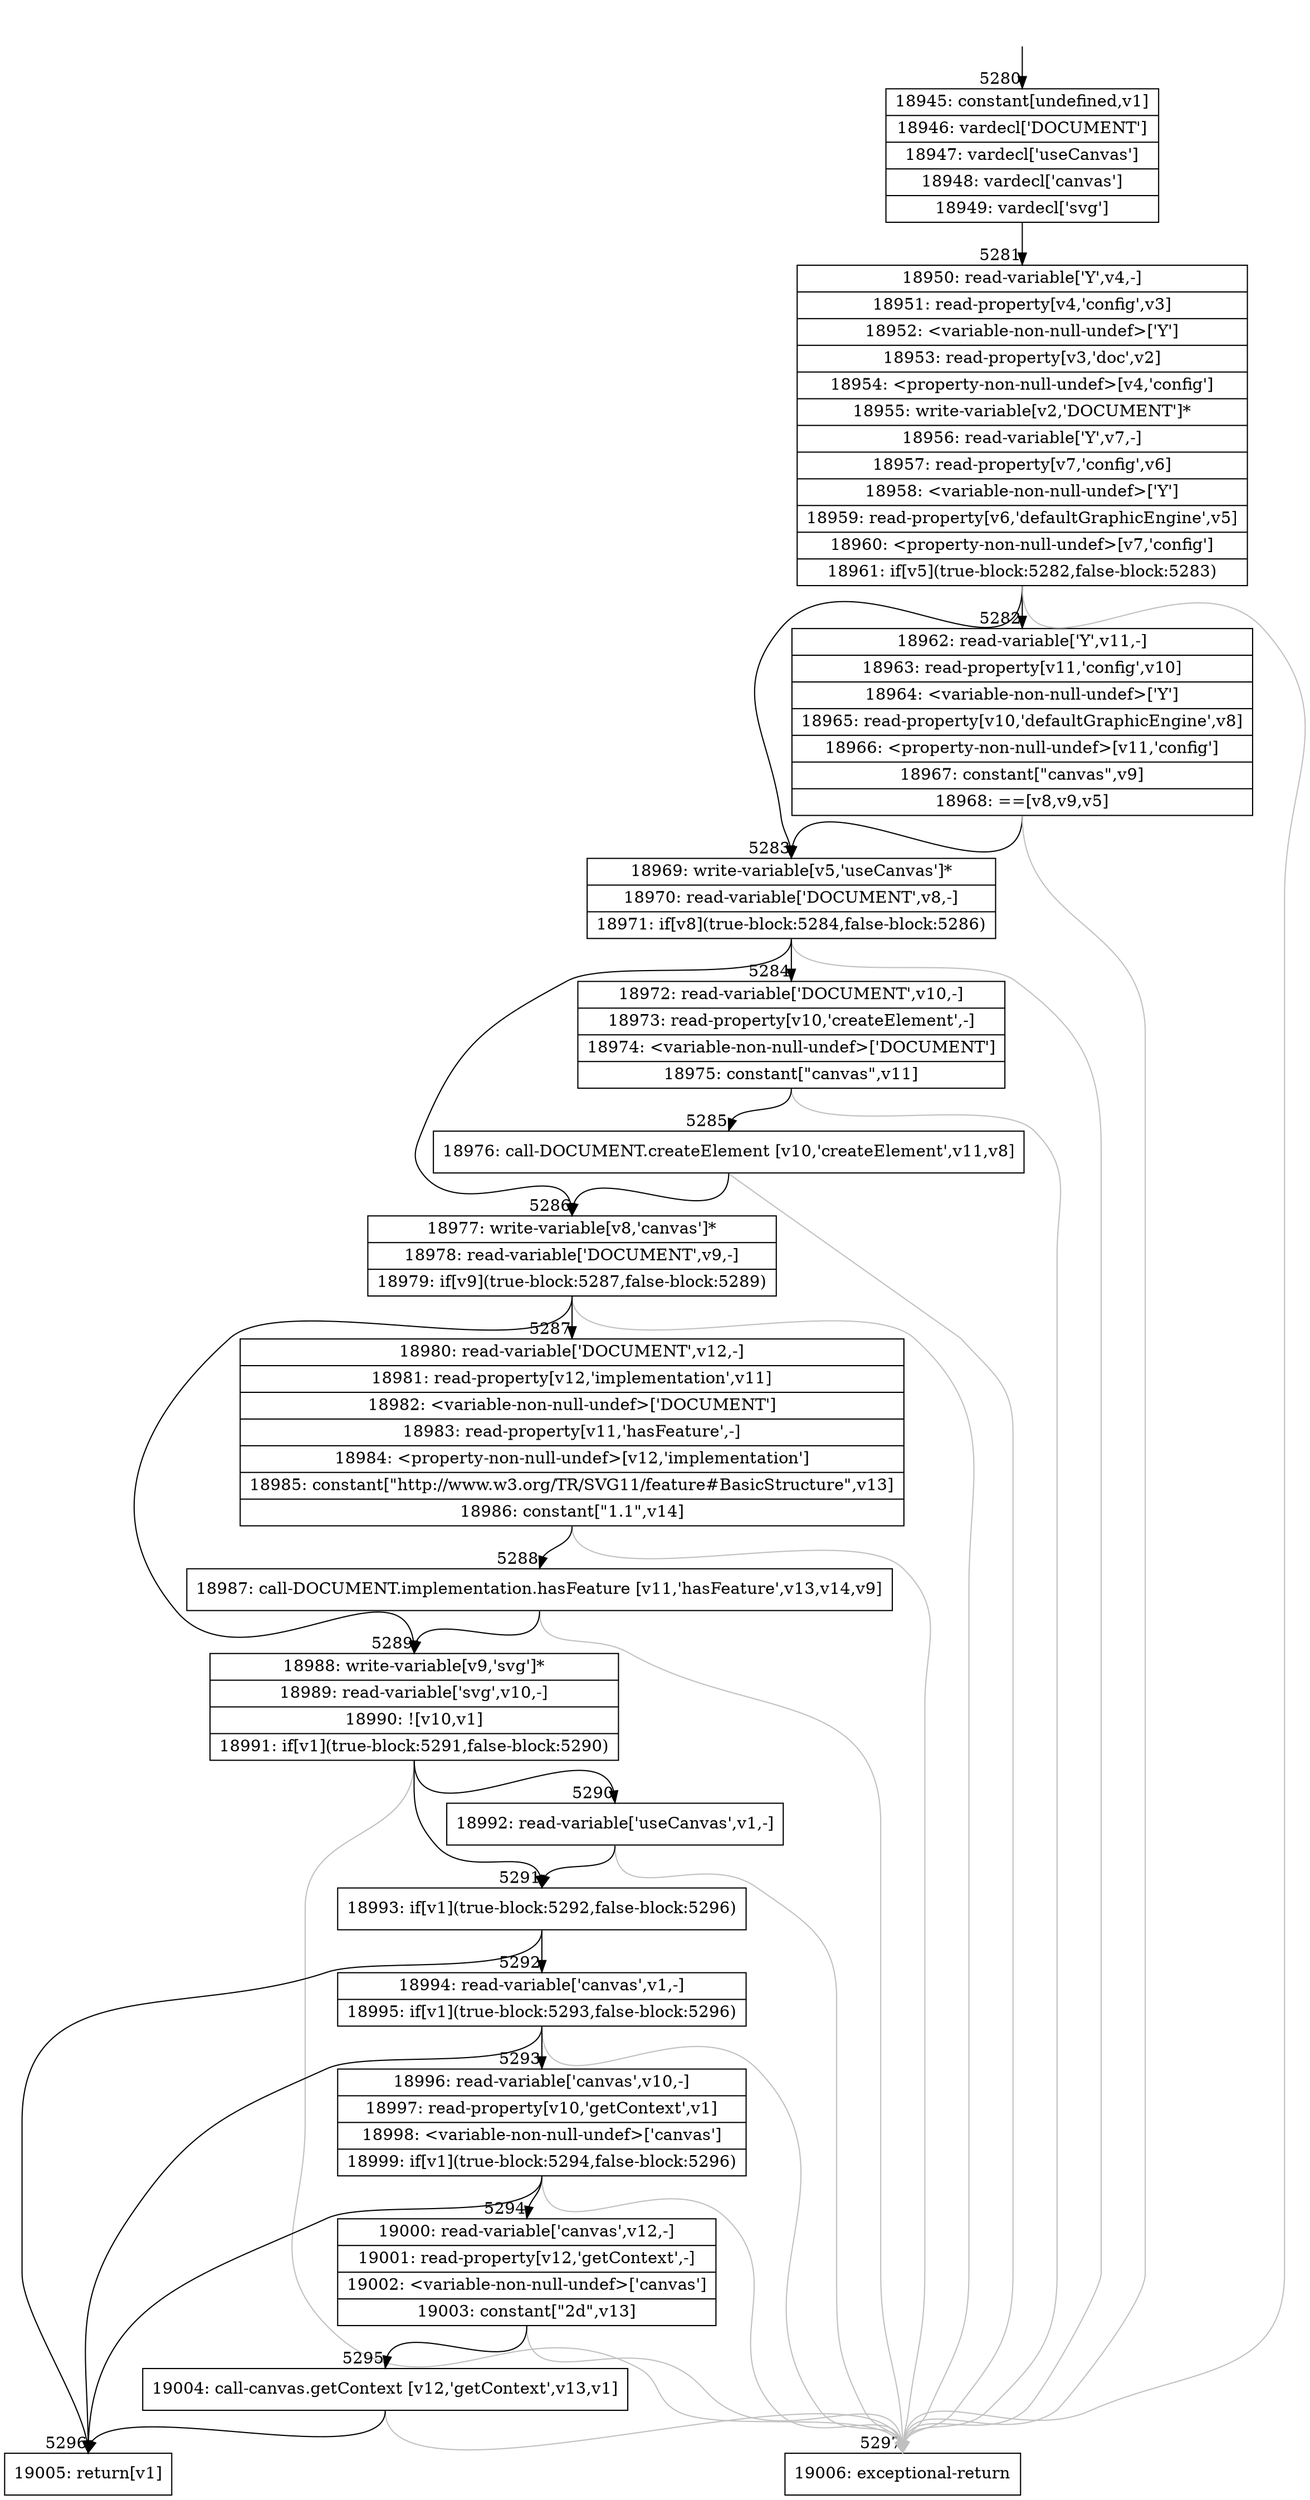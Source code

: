 digraph {
rankdir="TD"
BB_entry249[shape=none,label=""];
BB_entry249 -> BB5280 [tailport=s, headport=n, headlabel="    5280"]
BB5280 [shape=record label="{18945: constant[undefined,v1]|18946: vardecl['DOCUMENT']|18947: vardecl['useCanvas']|18948: vardecl['canvas']|18949: vardecl['svg']}" ] 
BB5280 -> BB5281 [tailport=s, headport=n, headlabel="      5281"]
BB5281 [shape=record label="{18950: read-variable['Y',v4,-]|18951: read-property[v4,'config',v3]|18952: \<variable-non-null-undef\>['Y']|18953: read-property[v3,'doc',v2]|18954: \<property-non-null-undef\>[v4,'config']|18955: write-variable[v2,'DOCUMENT']*|18956: read-variable['Y',v7,-]|18957: read-property[v7,'config',v6]|18958: \<variable-non-null-undef\>['Y']|18959: read-property[v6,'defaultGraphicEngine',v5]|18960: \<property-non-null-undef\>[v7,'config']|18961: if[v5](true-block:5282,false-block:5283)}" ] 
BB5281 -> BB5283 [tailport=s, headport=n, headlabel="      5283"]
BB5281 -> BB5282 [tailport=s, headport=n, headlabel="      5282"]
BB5281 -> BB5297 [tailport=s, headport=n, color=gray, headlabel="      5297"]
BB5282 [shape=record label="{18962: read-variable['Y',v11,-]|18963: read-property[v11,'config',v10]|18964: \<variable-non-null-undef\>['Y']|18965: read-property[v10,'defaultGraphicEngine',v8]|18966: \<property-non-null-undef\>[v11,'config']|18967: constant[\"canvas\",v9]|18968: ==[v8,v9,v5]}" ] 
BB5282 -> BB5283 [tailport=s, headport=n]
BB5282 -> BB5297 [tailport=s, headport=n, color=gray]
BB5283 [shape=record label="{18969: write-variable[v5,'useCanvas']*|18970: read-variable['DOCUMENT',v8,-]|18971: if[v8](true-block:5284,false-block:5286)}" ] 
BB5283 -> BB5286 [tailport=s, headport=n, headlabel="      5286"]
BB5283 -> BB5284 [tailport=s, headport=n, headlabel="      5284"]
BB5283 -> BB5297 [tailport=s, headport=n, color=gray]
BB5284 [shape=record label="{18972: read-variable['DOCUMENT',v10,-]|18973: read-property[v10,'createElement',-]|18974: \<variable-non-null-undef\>['DOCUMENT']|18975: constant[\"canvas\",v11]}" ] 
BB5284 -> BB5285 [tailport=s, headport=n, headlabel="      5285"]
BB5284 -> BB5297 [tailport=s, headport=n, color=gray]
BB5285 [shape=record label="{18976: call-DOCUMENT.createElement [v10,'createElement',v11,v8]}" ] 
BB5285 -> BB5286 [tailport=s, headport=n]
BB5285 -> BB5297 [tailport=s, headport=n, color=gray]
BB5286 [shape=record label="{18977: write-variable[v8,'canvas']*|18978: read-variable['DOCUMENT',v9,-]|18979: if[v9](true-block:5287,false-block:5289)}" ] 
BB5286 -> BB5289 [tailport=s, headport=n, headlabel="      5289"]
BB5286 -> BB5287 [tailport=s, headport=n, headlabel="      5287"]
BB5286 -> BB5297 [tailport=s, headport=n, color=gray]
BB5287 [shape=record label="{18980: read-variable['DOCUMENT',v12,-]|18981: read-property[v12,'implementation',v11]|18982: \<variable-non-null-undef\>['DOCUMENT']|18983: read-property[v11,'hasFeature',-]|18984: \<property-non-null-undef\>[v12,'implementation']|18985: constant[\"http://www.w3.org/TR/SVG11/feature#BasicStructure\",v13]|18986: constant[\"1.1\",v14]}" ] 
BB5287 -> BB5288 [tailport=s, headport=n, headlabel="      5288"]
BB5287 -> BB5297 [tailport=s, headport=n, color=gray]
BB5288 [shape=record label="{18987: call-DOCUMENT.implementation.hasFeature [v11,'hasFeature',v13,v14,v9]}" ] 
BB5288 -> BB5289 [tailport=s, headport=n]
BB5288 -> BB5297 [tailport=s, headport=n, color=gray]
BB5289 [shape=record label="{18988: write-variable[v9,'svg']*|18989: read-variable['svg',v10,-]|18990: ![v10,v1]|18991: if[v1](true-block:5291,false-block:5290)}" ] 
BB5289 -> BB5291 [tailport=s, headport=n, headlabel="      5291"]
BB5289 -> BB5290 [tailport=s, headport=n, headlabel="      5290"]
BB5289 -> BB5297 [tailport=s, headport=n, color=gray]
BB5290 [shape=record label="{18992: read-variable['useCanvas',v1,-]}" ] 
BB5290 -> BB5291 [tailport=s, headport=n]
BB5290 -> BB5297 [tailport=s, headport=n, color=gray]
BB5291 [shape=record label="{18993: if[v1](true-block:5292,false-block:5296)}" ] 
BB5291 -> BB5296 [tailport=s, headport=n, headlabel="      5296"]
BB5291 -> BB5292 [tailport=s, headport=n, headlabel="      5292"]
BB5292 [shape=record label="{18994: read-variable['canvas',v1,-]|18995: if[v1](true-block:5293,false-block:5296)}" ] 
BB5292 -> BB5296 [tailport=s, headport=n]
BB5292 -> BB5293 [tailport=s, headport=n, headlabel="      5293"]
BB5292 -> BB5297 [tailport=s, headport=n, color=gray]
BB5293 [shape=record label="{18996: read-variable['canvas',v10,-]|18997: read-property[v10,'getContext',v1]|18998: \<variable-non-null-undef\>['canvas']|18999: if[v1](true-block:5294,false-block:5296)}" ] 
BB5293 -> BB5296 [tailport=s, headport=n]
BB5293 -> BB5294 [tailport=s, headport=n, headlabel="      5294"]
BB5293 -> BB5297 [tailport=s, headport=n, color=gray]
BB5294 [shape=record label="{19000: read-variable['canvas',v12,-]|19001: read-property[v12,'getContext',-]|19002: \<variable-non-null-undef\>['canvas']|19003: constant[\"2d\",v13]}" ] 
BB5294 -> BB5295 [tailport=s, headport=n, headlabel="      5295"]
BB5294 -> BB5297 [tailport=s, headport=n, color=gray]
BB5295 [shape=record label="{19004: call-canvas.getContext [v12,'getContext',v13,v1]}" ] 
BB5295 -> BB5296 [tailport=s, headport=n]
BB5295 -> BB5297 [tailport=s, headport=n, color=gray]
BB5296 [shape=record label="{19005: return[v1]}" ] 
BB5297 [shape=record label="{19006: exceptional-return}" ] 
//#$~ 10157
}
